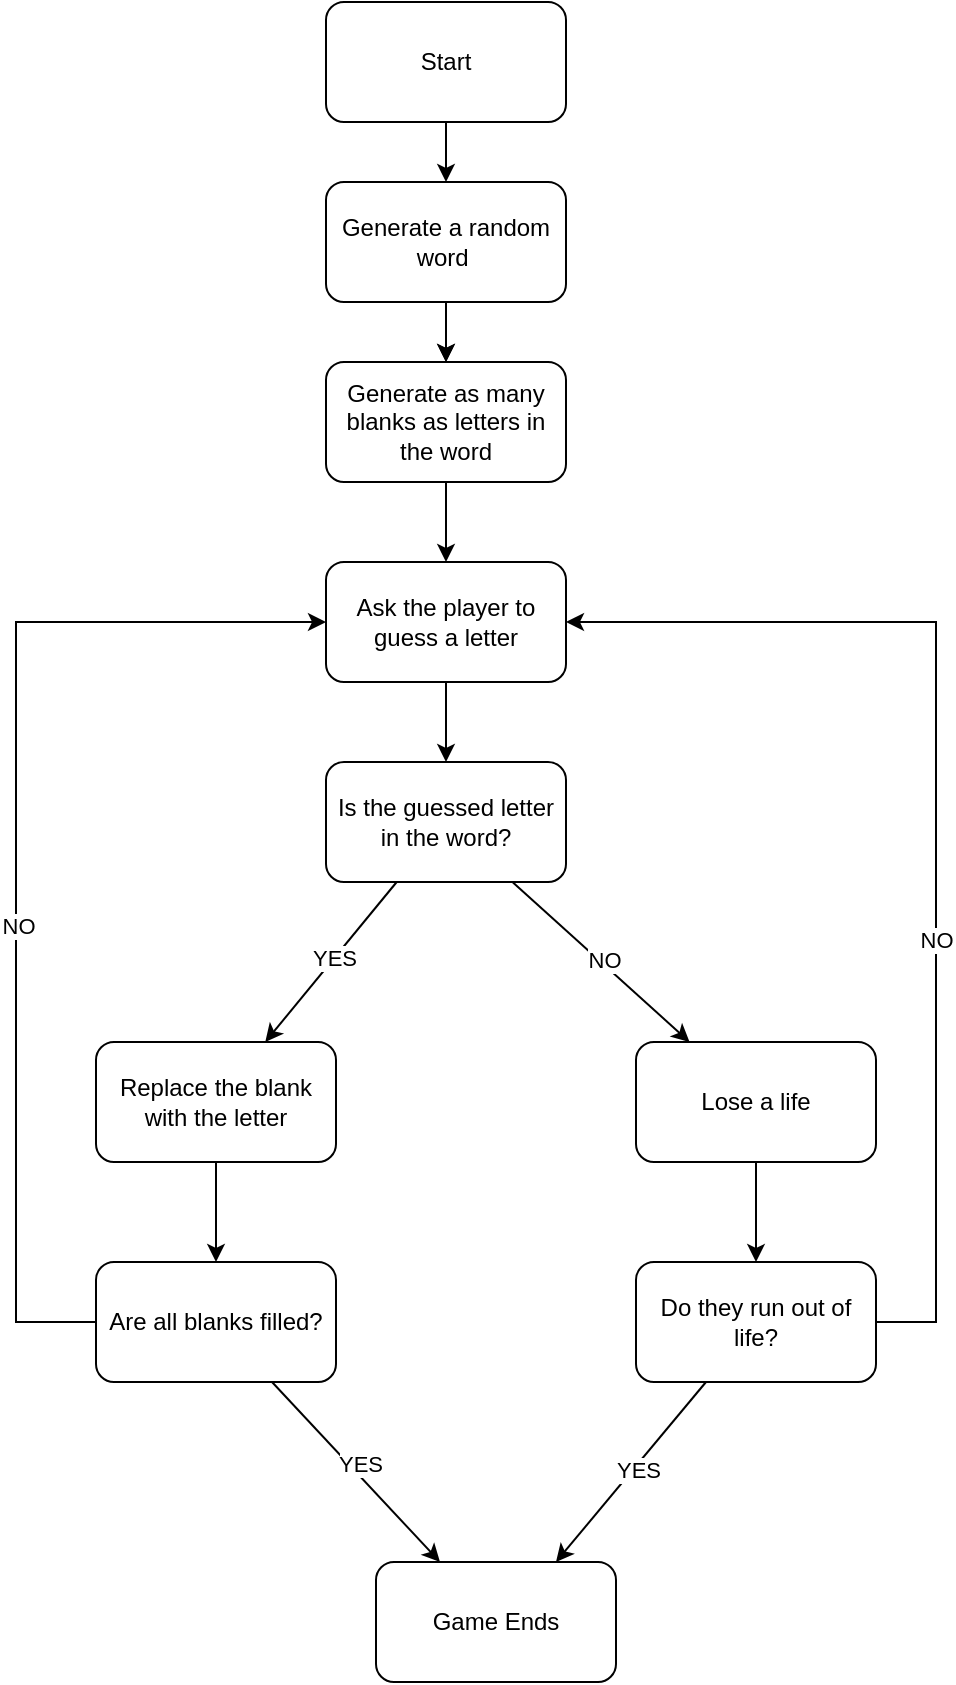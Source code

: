 <mxfile version="25.0.3">
  <diagram name="Page-1" id="wUK-TtEetfphESK_Bdzk">
    <mxGraphModel dx="789" dy="575" grid="1" gridSize="10" guides="1" tooltips="1" connect="1" arrows="1" fold="1" page="1" pageScale="1" pageWidth="850" pageHeight="1100" math="0" shadow="0">
      <root>
        <mxCell id="0" />
        <mxCell id="1" parent="0" />
        <mxCell id="qCr9aOYKCGU5F2LXyx9P-3" value="" style="edgeStyle=none;rounded=0;orthogonalLoop=1;jettySize=auto;html=1;" edge="1" parent="1" source="qCr9aOYKCGU5F2LXyx9P-1" target="qCr9aOYKCGU5F2LXyx9P-2">
          <mxGeometry relative="1" as="geometry" />
        </mxCell>
        <mxCell id="qCr9aOYKCGU5F2LXyx9P-1" value="Start" style="rounded=1;whiteSpace=wrap;html=1;" vertex="1" parent="1">
          <mxGeometry x="305" y="110" width="120" height="60" as="geometry" />
        </mxCell>
        <mxCell id="qCr9aOYKCGU5F2LXyx9P-7" value="" style="edgeStyle=none;rounded=0;orthogonalLoop=1;jettySize=auto;html=1;" edge="1" parent="1" source="qCr9aOYKCGU5F2LXyx9P-2" target="qCr9aOYKCGU5F2LXyx9P-6">
          <mxGeometry relative="1" as="geometry" />
        </mxCell>
        <mxCell id="qCr9aOYKCGU5F2LXyx9P-12" value="" style="edgeStyle=none;rounded=0;orthogonalLoop=1;jettySize=auto;html=1;" edge="1" parent="1" source="qCr9aOYKCGU5F2LXyx9P-2" target="qCr9aOYKCGU5F2LXyx9P-6">
          <mxGeometry relative="1" as="geometry" />
        </mxCell>
        <mxCell id="qCr9aOYKCGU5F2LXyx9P-2" value="Generate a random word&amp;nbsp;" style="whiteSpace=wrap;html=1;rounded=1;" vertex="1" parent="1">
          <mxGeometry x="305" y="200" width="120" height="60" as="geometry" />
        </mxCell>
        <mxCell id="qCr9aOYKCGU5F2LXyx9P-9" value="" style="edgeStyle=none;rounded=0;orthogonalLoop=1;jettySize=auto;html=1;" edge="1" parent="1" source="qCr9aOYKCGU5F2LXyx9P-6" target="qCr9aOYKCGU5F2LXyx9P-8">
          <mxGeometry relative="1" as="geometry" />
        </mxCell>
        <mxCell id="qCr9aOYKCGU5F2LXyx9P-6" value="Generate as many blanks as letters in the word" style="whiteSpace=wrap;html=1;rounded=1;" vertex="1" parent="1">
          <mxGeometry x="305" y="290" width="120" height="60" as="geometry" />
        </mxCell>
        <mxCell id="qCr9aOYKCGU5F2LXyx9P-14" value="" style="edgeStyle=none;rounded=0;orthogonalLoop=1;jettySize=auto;html=1;" edge="1" parent="1" source="qCr9aOYKCGU5F2LXyx9P-8" target="qCr9aOYKCGU5F2LXyx9P-13">
          <mxGeometry relative="1" as="geometry" />
        </mxCell>
        <mxCell id="qCr9aOYKCGU5F2LXyx9P-8" value="Ask the player to guess a letter" style="whiteSpace=wrap;html=1;rounded=1;" vertex="1" parent="1">
          <mxGeometry x="305" y="390" width="120" height="60" as="geometry" />
        </mxCell>
        <mxCell id="qCr9aOYKCGU5F2LXyx9P-16" value="" style="edgeStyle=none;rounded=0;orthogonalLoop=1;jettySize=auto;html=1;" edge="1" parent="1" source="qCr9aOYKCGU5F2LXyx9P-13" target="qCr9aOYKCGU5F2LXyx9P-15">
          <mxGeometry relative="1" as="geometry" />
        </mxCell>
        <mxCell id="qCr9aOYKCGU5F2LXyx9P-19" value="YES" style="edgeLabel;html=1;align=center;verticalAlign=middle;resizable=0;points=[];" vertex="1" connectable="0" parent="qCr9aOYKCGU5F2LXyx9P-16">
          <mxGeometry x="-0.063" y="-1" relative="1" as="geometry">
            <mxPoint y="1" as="offset" />
          </mxGeometry>
        </mxCell>
        <mxCell id="qCr9aOYKCGU5F2LXyx9P-18" value="" style="edgeStyle=none;rounded=0;orthogonalLoop=1;jettySize=auto;html=1;" edge="1" parent="1" source="qCr9aOYKCGU5F2LXyx9P-13" target="qCr9aOYKCGU5F2LXyx9P-17">
          <mxGeometry relative="1" as="geometry" />
        </mxCell>
        <mxCell id="qCr9aOYKCGU5F2LXyx9P-20" value="NO" style="edgeLabel;html=1;align=center;verticalAlign=middle;resizable=0;points=[];" vertex="1" connectable="0" parent="qCr9aOYKCGU5F2LXyx9P-18">
          <mxGeometry x="0.007" y="2" relative="1" as="geometry">
            <mxPoint as="offset" />
          </mxGeometry>
        </mxCell>
        <mxCell id="qCr9aOYKCGU5F2LXyx9P-13" value="Is the guessed letter in the word?" style="whiteSpace=wrap;html=1;rounded=1;" vertex="1" parent="1">
          <mxGeometry x="305" y="490" width="120" height="60" as="geometry" />
        </mxCell>
        <mxCell id="qCr9aOYKCGU5F2LXyx9P-22" value="" style="edgeStyle=none;rounded=0;orthogonalLoop=1;jettySize=auto;html=1;" edge="1" parent="1" source="qCr9aOYKCGU5F2LXyx9P-15" target="qCr9aOYKCGU5F2LXyx9P-21">
          <mxGeometry relative="1" as="geometry" />
        </mxCell>
        <mxCell id="qCr9aOYKCGU5F2LXyx9P-15" value="Replace the blank with the letter" style="whiteSpace=wrap;html=1;rounded=1;" vertex="1" parent="1">
          <mxGeometry x="190" y="630" width="120" height="60" as="geometry" />
        </mxCell>
        <mxCell id="qCr9aOYKCGU5F2LXyx9P-32" value="" style="edgeStyle=none;rounded=0;orthogonalLoop=1;jettySize=auto;html=1;" edge="1" parent="1" source="qCr9aOYKCGU5F2LXyx9P-17" target="qCr9aOYKCGU5F2LXyx9P-31">
          <mxGeometry relative="1" as="geometry" />
        </mxCell>
        <mxCell id="qCr9aOYKCGU5F2LXyx9P-17" value="Lose a life" style="whiteSpace=wrap;html=1;rounded=1;" vertex="1" parent="1">
          <mxGeometry x="460" y="630" width="120" height="60" as="geometry" />
        </mxCell>
        <mxCell id="qCr9aOYKCGU5F2LXyx9P-24" value="" style="edgeStyle=none;rounded=0;orthogonalLoop=1;jettySize=auto;html=1;" edge="1" parent="1" source="qCr9aOYKCGU5F2LXyx9P-21" target="qCr9aOYKCGU5F2LXyx9P-8">
          <mxGeometry relative="1" as="geometry">
            <mxPoint x="110" y="770" as="targetPoint" />
            <Array as="points">
              <mxPoint x="150" y="770" />
              <mxPoint x="150" y="600" />
              <mxPoint x="150" y="420" />
            </Array>
          </mxGeometry>
        </mxCell>
        <mxCell id="qCr9aOYKCGU5F2LXyx9P-25" value="NO" style="edgeLabel;html=1;align=center;verticalAlign=middle;resizable=0;points=[];" vertex="1" connectable="0" parent="qCr9aOYKCGU5F2LXyx9P-24">
          <mxGeometry x="-0.125" y="-1" relative="1" as="geometry">
            <mxPoint as="offset" />
          </mxGeometry>
        </mxCell>
        <mxCell id="qCr9aOYKCGU5F2LXyx9P-27" value="" style="edgeStyle=none;rounded=0;orthogonalLoop=1;jettySize=auto;html=1;" edge="1" parent="1" source="qCr9aOYKCGU5F2LXyx9P-21" target="qCr9aOYKCGU5F2LXyx9P-26">
          <mxGeometry relative="1" as="geometry" />
        </mxCell>
        <mxCell id="qCr9aOYKCGU5F2LXyx9P-28" value="YES" style="edgeLabel;html=1;align=center;verticalAlign=middle;resizable=0;points=[];" vertex="1" connectable="0" parent="qCr9aOYKCGU5F2LXyx9P-27">
          <mxGeometry x="-0.025" y="4" relative="1" as="geometry">
            <mxPoint as="offset" />
          </mxGeometry>
        </mxCell>
        <mxCell id="qCr9aOYKCGU5F2LXyx9P-21" value="Are all blanks filled?" style="whiteSpace=wrap;html=1;rounded=1;" vertex="1" parent="1">
          <mxGeometry x="190" y="740" width="120" height="60" as="geometry" />
        </mxCell>
        <mxCell id="qCr9aOYKCGU5F2LXyx9P-26" value="Game Ends" style="whiteSpace=wrap;html=1;rounded=1;" vertex="1" parent="1">
          <mxGeometry x="330" y="890" width="120" height="60" as="geometry" />
        </mxCell>
        <mxCell id="qCr9aOYKCGU5F2LXyx9P-34" value="" style="edgeStyle=none;rounded=0;orthogonalLoop=1;jettySize=auto;html=1;" edge="1" parent="1" source="qCr9aOYKCGU5F2LXyx9P-31" target="qCr9aOYKCGU5F2LXyx9P-8">
          <mxGeometry relative="1" as="geometry">
            <mxPoint x="700" y="770" as="targetPoint" />
            <Array as="points">
              <mxPoint x="610" y="770" />
              <mxPoint x="610" y="590" />
              <mxPoint x="610" y="420" />
            </Array>
          </mxGeometry>
        </mxCell>
        <mxCell id="qCr9aOYKCGU5F2LXyx9P-35" value="NO" style="edgeLabel;html=1;align=center;verticalAlign=middle;resizable=0;points=[];" vertex="1" connectable="0" parent="qCr9aOYKCGU5F2LXyx9P-34">
          <mxGeometry x="-0.05" relative="1" as="geometry">
            <mxPoint y="47" as="offset" />
          </mxGeometry>
        </mxCell>
        <mxCell id="qCr9aOYKCGU5F2LXyx9P-37" value="" style="edgeStyle=none;rounded=0;orthogonalLoop=1;jettySize=auto;html=1;" edge="1" parent="1" source="qCr9aOYKCGU5F2LXyx9P-31">
          <mxGeometry relative="1" as="geometry">
            <mxPoint x="420" y="890" as="targetPoint" />
          </mxGeometry>
        </mxCell>
        <mxCell id="qCr9aOYKCGU5F2LXyx9P-38" value="YES" style="edgeLabel;html=1;align=center;verticalAlign=middle;resizable=0;points=[];" vertex="1" connectable="0" parent="qCr9aOYKCGU5F2LXyx9P-37">
          <mxGeometry x="-0.051" y="2" relative="1" as="geometry">
            <mxPoint as="offset" />
          </mxGeometry>
        </mxCell>
        <mxCell id="qCr9aOYKCGU5F2LXyx9P-31" value="Do they run out of life?" style="whiteSpace=wrap;html=1;rounded=1;" vertex="1" parent="1">
          <mxGeometry x="460" y="740" width="120" height="60" as="geometry" />
        </mxCell>
      </root>
    </mxGraphModel>
  </diagram>
</mxfile>
